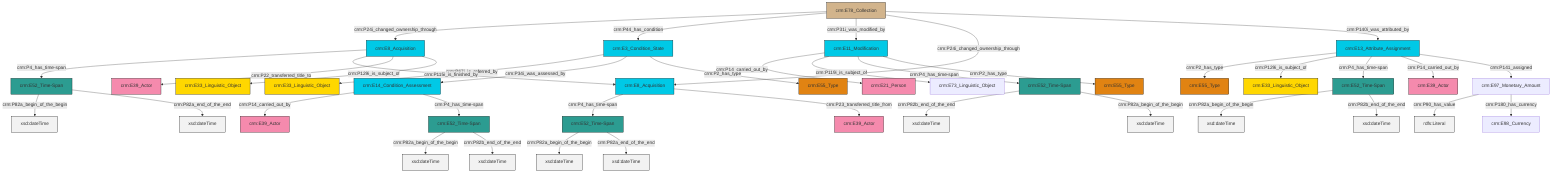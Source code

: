 graph TD
classDef Literal fill:#f2f2f2,stroke:#000000;
classDef CRM_Entity fill:#FFFFFF,stroke:#000000;
classDef Temporal_Entity fill:#00C9E6, stroke:#000000;
classDef Type fill:#E18312, stroke:#000000;
classDef Time-Span fill:#2C9C91, stroke:#000000;
classDef Appellation fill:#FFEB7F, stroke:#000000;
classDef Place fill:#008836, stroke:#000000;
classDef Persistent_Item fill:#B266B2, stroke:#000000;
classDef Conceptual_Object fill:#FFD700, stroke:#000000;
classDef Physical_Thing fill:#D2B48C, stroke:#000000;
classDef Actor fill:#f58aad, stroke:#000000;
classDef PC_Classes fill:#4ce600, stroke:#000000;
classDef Multi fill:#cccccc,stroke:#000000;

2["crm:E52_Time-Span"]:::Time-Span -->|crm:P82a_begin_of_the_begin| 3[xsd:dateTime]:::Literal
6["crm:E78_Collection"]:::Physical_Thing -->|crm:P24i_changed_ownership_through| 7["crm:E8_Acquisition"]:::Temporal_Entity
7["crm:E8_Acquisition"]:::Temporal_Entity -->|crm:P4_has_time-span| 8["crm:E52_Time-Span"]:::Time-Span
9["crm:E3_Condition_State"]:::Temporal_Entity -->|crm:P67i_is_referred_by| 10["crm:E33_Linguistic_Object"]:::Conceptual_Object
11["crm:E13_Attribute_Assignment"]:::Temporal_Entity -->|crm:P2_has_type| 12["crm:E55_Type"]:::Type
13["crm:E14_Condition_Assessment"]:::Temporal_Entity -->|crm:P14_carried_out_by| 14["crm:E39_Actor"]:::Actor
7["crm:E8_Acquisition"]:::Temporal_Entity -->|crm:P115i_is_finished_by| 15["crm:E8_Acquisition"]:::Temporal_Entity
7["crm:E8_Acquisition"]:::Temporal_Entity -->|crm:P22_transferred_title_to| 17["crm:E39_Actor"]:::Actor
6["crm:E78_Collection"]:::Physical_Thing -->|crm:P44_has_condition| 9["crm:E3_Condition_State"]:::Temporal_Entity
6["crm:E78_Collection"]:::Physical_Thing -->|crm:P31i_was_modified_by| 18["crm:E11_Modification"]:::Temporal_Entity
19["crm:E52_Time-Span"]:::Time-Span -->|crm:P82a_begin_of_the_begin| 20[xsd:dateTime]:::Literal
21["crm:E52_Time-Span"]:::Time-Span -->|crm:P82a_begin_of_the_begin| 22[xsd:dateTime]:::Literal
8["crm:E52_Time-Span"]:::Time-Span -->|crm:P82a_begin_of_the_begin| 24[xsd:dateTime]:::Literal
15["crm:E8_Acquisition"]:::Temporal_Entity -->|crm:P4_has_time-span| 19["crm:E52_Time-Span"]:::Time-Span
18["crm:E11_Modification"]:::Temporal_Entity -->|crm:P14_carried_out_by| 27["crm:E21_Person"]:::Actor
0["crm:E97_Monetary_Amount"]:::Default -->|crm:P90_has_value| 29[rdfs:Literal]:::Literal
18["crm:E11_Modification"]:::Temporal_Entity -->|crm:P119i_is_subject_of| 31["crm:E73_Linguistic_Object"]:::Default
32["crm:E52_Time-Span"]:::Time-Span -->|crm:P82b_end_of_the_end| 33[xsd:dateTime]:::Literal
8["crm:E52_Time-Span"]:::Time-Span -->|crm:P82a_end_of_the_end| 34[xsd:dateTime]:::Literal
18["crm:E11_Modification"]:::Temporal_Entity -->|crm:P4_has_time-span| 32["crm:E52_Time-Span"]:::Time-Span
0["crm:E97_Monetary_Amount"]:::Default -->|crm:P180_has_currency| 39["crm:E98_Currency"]:::Default
11["crm:E13_Attribute_Assignment"]:::Temporal_Entity -->|crm:P129i_is_subject_of| 40["crm:E33_Linguistic_Object"]:::Conceptual_Object
19["crm:E52_Time-Span"]:::Time-Span -->|crm:P82a_end_of_the_end| 45[xsd:dateTime]:::Literal
21["crm:E52_Time-Span"]:::Time-Span -->|crm:P82b_end_of_the_end| 46[xsd:dateTime]:::Literal
18["crm:E11_Modification"]:::Temporal_Entity -->|crm:P2_has_type| 48["crm:E55_Type"]:::Type
11["crm:E13_Attribute_Assignment"]:::Temporal_Entity -->|crm:P4_has_time-span| 21["crm:E52_Time-Span"]:::Time-Span
32["crm:E52_Time-Span"]:::Time-Span -->|crm:P82a_begin_of_the_begin| 49[xsd:dateTime]:::Literal
7["crm:E8_Acquisition"]:::Temporal_Entity -->|crm:P129i_is_subject_of| 43["crm:E33_Linguistic_Object"]:::Conceptual_Object
13["crm:E14_Condition_Assessment"]:::Temporal_Entity -->|crm:P4_has_time-span| 2["crm:E52_Time-Span"]:::Time-Span
11["crm:E13_Attribute_Assignment"]:::Temporal_Entity -->|crm:P14_carried_out_by| 53["crm:E39_Actor"]:::Actor
11["crm:E13_Attribute_Assignment"]:::Temporal_Entity -->|crm:P141_assigned| 0["crm:E97_Monetary_Amount"]:::Default
15["crm:E8_Acquisition"]:::Temporal_Entity -->|crm:P23_transferred_title_from| 4["crm:E39_Actor"]:::Actor
6["crm:E78_Collection"]:::Physical_Thing -->|crm:P24i_changed_ownership_through| 15["crm:E8_Acquisition"]:::Temporal_Entity
9["crm:E3_Condition_State"]:::Temporal_Entity -->|crm:P34i_was_assessed_by| 13["crm:E14_Condition_Assessment"]:::Temporal_Entity
2["crm:E52_Time-Span"]:::Time-Span -->|crm:P82b_end_of_the_end| 62[xsd:dateTime]:::Literal
9["crm:E3_Condition_State"]:::Temporal_Entity -->|crm:P2_has_type| 25["crm:E55_Type"]:::Type
6["crm:E78_Collection"]:::Physical_Thing -->|crm:P140i_was_attributed_by| 11["crm:E13_Attribute_Assignment"]:::Temporal_Entity